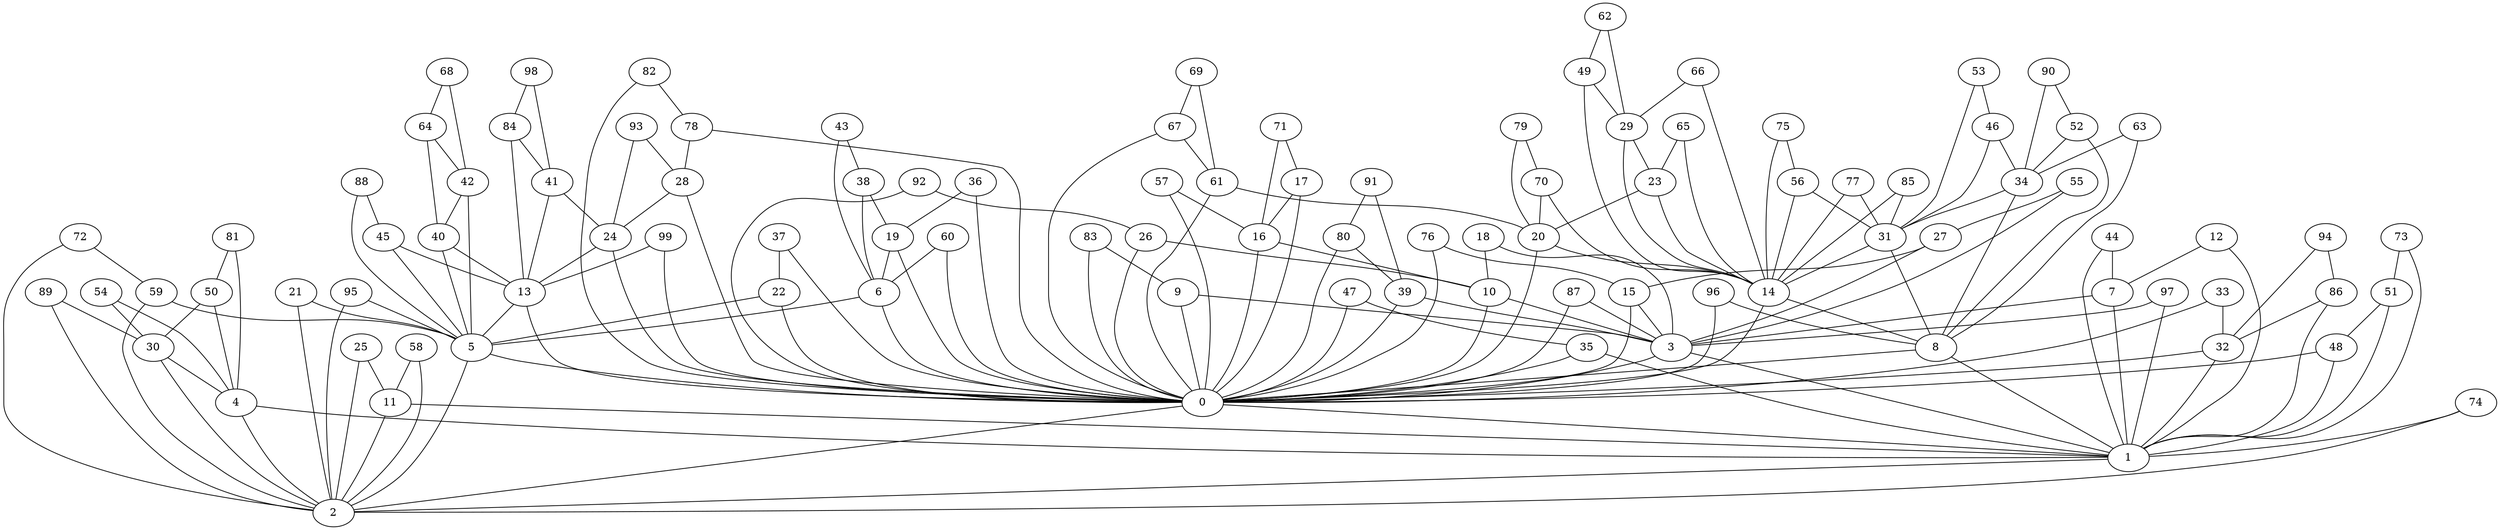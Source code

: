 graph X {
0 -- 1;
1 -- 2;
2 -- 0;
3 -- 0;
3 -- 1;
4 -- 1;
4 -- 2;
5 -- 2;
5 -- 0;
6 -- 5;
6 -- 0;
7 -- 3;
7 -- 1;
8 -- 0;
8 -- 1;
9 -- 3;
9 -- 0;
10 -- 3;
10 -- 0;
11 -- 1;
11 -- 2;
12 -- 7;
12 -- 1;
13 -- 5;
13 -- 0;
14 -- 8;
14 -- 0;
15 -- 3;
15 -- 0;
16 -- 10;
16 -- 0;
17 -- 16;
17 -- 0;
18 -- 10;
18 -- 3;
19 -- 6;
19 -- 0;
20 -- 14;
20 -- 0;
21 -- 5;
21 -- 2;
22 -- 5;
22 -- 0;
23 -- 20;
23 -- 14;
24 -- 13;
24 -- 0;
25 -- 11;
25 -- 2;
26 -- 10;
26 -- 0;
27 -- 15;
27 -- 3;
28 -- 24;
28 -- 0;
29 -- 23;
29 -- 14;
30 -- 4;
30 -- 2;
31 -- 14;
31 -- 8;
32 -- 0;
32 -- 1;
33 -- 32;
33 -- 0;
34 -- 31;
34 -- 8;
35 -- 0;
35 -- 1;
36 -- 19;
36 -- 0;
37 -- 22;
37 -- 0;
38 -- 19;
38 -- 6;
39 -- 3;
39 -- 0;
40 -- 13;
40 -- 5;
41 -- 24;
41 -- 13;
42 -- 40;
42 -- 5;
43 -- 38;
43 -- 6;
44 -- 7;
44 -- 1;
45 -- 13;
45 -- 5;
46 -- 34;
46 -- 31;
47 -- 35;
47 -- 0;
48 -- 0;
48 -- 1;
49 -- 29;
49 -- 14;
50 -- 30;
50 -- 4;
51 -- 48;
51 -- 1;
52 -- 34;
52 -- 8;
53 -- 46;
53 -- 31;
54 -- 30;
54 -- 4;
55 -- 27;
55 -- 3;
56 -- 31;
56 -- 14;
57 -- 16;
57 -- 0;
58 -- 11;
58 -- 2;
59 -- 5;
59 -- 2;
60 -- 6;
60 -- 0;
61 -- 20;
61 -- 0;
62 -- 49;
62 -- 29;
63 -- 34;
63 -- 8;
64 -- 42;
64 -- 40;
65 -- 23;
65 -- 14;
66 -- 29;
66 -- 14;
67 -- 61;
67 -- 0;
68 -- 64;
68 -- 42;
69 -- 67;
69 -- 61;
70 -- 20;
70 -- 14;
71 -- 17;
71 -- 16;
72 -- 59;
72 -- 2;
73 -- 51;
73 -- 1;
74 -- 1;
74 -- 2;
75 -- 56;
75 -- 14;
76 -- 15;
76 -- 0;
77 -- 31;
77 -- 14;
78 -- 28;
78 -- 0;
79 -- 70;
79 -- 20;
80 -- 39;
80 -- 0;
81 -- 50;
81 -- 4;
82 -- 78;
82 -- 0;
83 -- 9;
83 -- 0;
84 -- 41;
84 -- 13;
85 -- 31;
85 -- 14;
86 -- 32;
86 -- 1;
87 -- 3;
87 -- 0;
88 -- 45;
88 -- 5;
89 -- 30;
89 -- 2;
90 -- 52;
90 -- 34;
91 -- 80;
91 -- 39;
92 -- 26;
92 -- 0;
93 -- 28;
93 -- 24;
94 -- 86;
94 -- 32;
95 -- 5;
95 -- 2;
96 -- 8;
96 -- 0;
97 -- 3;
97 -- 1;
98 -- 84;
98 -- 41;
99 -- 13;
99 -- 0;
}
